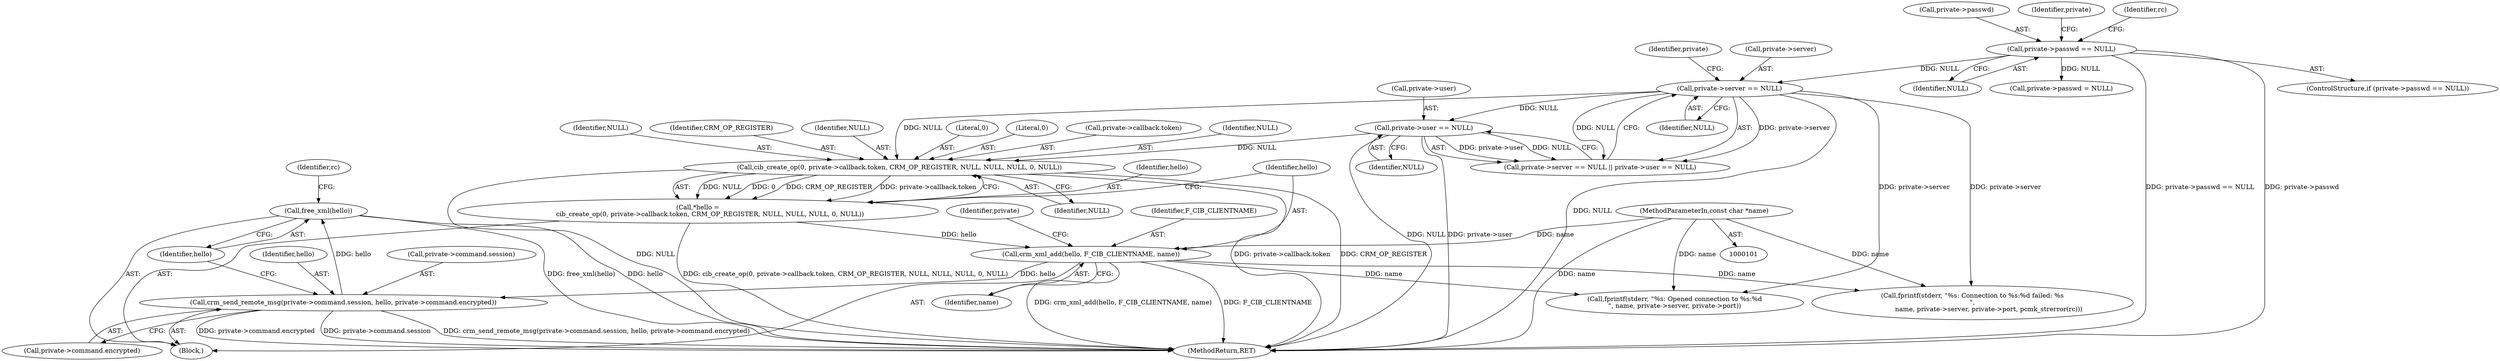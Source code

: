 digraph "0_pacemaker_564f7cc2a51dcd2f28ab12a13394f31be5aa3c93_7@API" {
"1000267" [label="(Call,free_xml(hello))"];
"1000255" [label="(Call,crm_send_remote_msg(private->command.session, hello, private->command.encrypted))"];
"1000251" [label="(Call,crm_xml_add(hello, F_CIB_CLIENTNAME, name))"];
"1000236" [label="(Call,*hello =\n            cib_create_op(0, private->callback.token, CRM_OP_REGISTER, NULL, NULL, NULL, 0, NULL))"];
"1000238" [label="(Call,cib_create_op(0, private->callback.token, CRM_OP_REGISTER, NULL, NULL, NULL, 0, NULL))"];
"1000187" [label="(Call,private->server == NULL)"];
"1000117" [label="(Call,private->passwd == NULL)"];
"1000192" [label="(Call,private->user == NULL)"];
"1000103" [label="(MethodParameterIn,const char *name)"];
"1000186" [label="(Call,private->server == NULL || private->user == NULL)"];
"1000271" [label="(Identifier,rc)"];
"1000238" [label="(Call,cib_create_op(0, private->callback.token, CRM_OP_REGISTER, NULL, NULL, NULL, 0, NULL))"];
"1000117" [label="(Call,private->passwd == NULL)"];
"1000118" [label="(Call,private->passwd)"];
"1000240" [label="(Call,private->callback.token)"];
"1000239" [label="(Literal,0)"];
"1000116" [label="(ControlStructure,if (private->passwd == NULL))"];
"1000258" [label="(Identifier,private)"];
"1000274" [label="(Call,fprintf(stderr, \"%s: Opened connection to %s:%d\n\", name, private->server, private->port))"];
"1000103" [label="(MethodParameterIn,const char *name)"];
"1000248" [label="(Identifier,NULL)"];
"1000194" [label="(Identifier,private)"];
"1000237" [label="(Identifier,hello)"];
"1000196" [label="(Identifier,NULL)"];
"1000262" [label="(Call,private->command.encrypted)"];
"1000187" [label="(Call,private->server == NULL)"];
"1000254" [label="(Identifier,name)"];
"1000193" [label="(Call,private->user)"];
"1000234" [label="(Block,)"];
"1000256" [label="(Call,private->command.session)"];
"1000267" [label="(Call,free_xml(hello))"];
"1000251" [label="(Call,crm_xml_add(hello, F_CIB_CLIENTNAME, name))"];
"1000236" [label="(Call,*hello =\n            cib_create_op(0, private->callback.token, CRM_OP_REGISTER, NULL, NULL, NULL, 0, NULL))"];
"1000189" [label="(Identifier,private)"];
"1000247" [label="(Identifier,NULL)"];
"1000121" [label="(Identifier,NULL)"];
"1000310" [label="(MethodReturn,RET)"];
"1000250" [label="(Identifier,NULL)"];
"1000245" [label="(Identifier,CRM_OP_REGISTER)"];
"1000168" [label="(Call,private->passwd = NULL)"];
"1000246" [label="(Identifier,NULL)"];
"1000261" [label="(Identifier,hello)"];
"1000192" [label="(Call,private->user == NULL)"];
"1000253" [label="(Identifier,F_CIB_CLIENTNAME)"];
"1000255" [label="(Call,crm_send_remote_msg(private->command.session, hello, private->command.encrypted))"];
"1000296" [label="(Call,fprintf(stderr, \"%s: Connection to %s:%d failed: %s\n\",\n                name, private->server, private->port, pcmk_strerror(rc)))"];
"1000126" [label="(Identifier,rc)"];
"1000188" [label="(Call,private->server)"];
"1000268" [label="(Identifier,hello)"];
"1000252" [label="(Identifier,hello)"];
"1000191" [label="(Identifier,NULL)"];
"1000249" [label="(Literal,0)"];
"1000267" -> "1000234"  [label="AST: "];
"1000267" -> "1000268"  [label="CFG: "];
"1000268" -> "1000267"  [label="AST: "];
"1000271" -> "1000267"  [label="CFG: "];
"1000267" -> "1000310"  [label="DDG: hello"];
"1000267" -> "1000310"  [label="DDG: free_xml(hello)"];
"1000255" -> "1000267"  [label="DDG: hello"];
"1000255" -> "1000234"  [label="AST: "];
"1000255" -> "1000262"  [label="CFG: "];
"1000256" -> "1000255"  [label="AST: "];
"1000261" -> "1000255"  [label="AST: "];
"1000262" -> "1000255"  [label="AST: "];
"1000268" -> "1000255"  [label="CFG: "];
"1000255" -> "1000310"  [label="DDG: crm_send_remote_msg(private->command.session, hello, private->command.encrypted)"];
"1000255" -> "1000310"  [label="DDG: private->command.encrypted"];
"1000255" -> "1000310"  [label="DDG: private->command.session"];
"1000251" -> "1000255"  [label="DDG: hello"];
"1000251" -> "1000234"  [label="AST: "];
"1000251" -> "1000254"  [label="CFG: "];
"1000252" -> "1000251"  [label="AST: "];
"1000253" -> "1000251"  [label="AST: "];
"1000254" -> "1000251"  [label="AST: "];
"1000258" -> "1000251"  [label="CFG: "];
"1000251" -> "1000310"  [label="DDG: crm_xml_add(hello, F_CIB_CLIENTNAME, name)"];
"1000251" -> "1000310"  [label="DDG: F_CIB_CLIENTNAME"];
"1000236" -> "1000251"  [label="DDG: hello"];
"1000103" -> "1000251"  [label="DDG: name"];
"1000251" -> "1000274"  [label="DDG: name"];
"1000251" -> "1000296"  [label="DDG: name"];
"1000236" -> "1000234"  [label="AST: "];
"1000236" -> "1000238"  [label="CFG: "];
"1000237" -> "1000236"  [label="AST: "];
"1000238" -> "1000236"  [label="AST: "];
"1000252" -> "1000236"  [label="CFG: "];
"1000236" -> "1000310"  [label="DDG: cib_create_op(0, private->callback.token, CRM_OP_REGISTER, NULL, NULL, NULL, 0, NULL)"];
"1000238" -> "1000236"  [label="DDG: NULL"];
"1000238" -> "1000236"  [label="DDG: 0"];
"1000238" -> "1000236"  [label="DDG: CRM_OP_REGISTER"];
"1000238" -> "1000236"  [label="DDG: private->callback.token"];
"1000238" -> "1000250"  [label="CFG: "];
"1000239" -> "1000238"  [label="AST: "];
"1000240" -> "1000238"  [label="AST: "];
"1000245" -> "1000238"  [label="AST: "];
"1000246" -> "1000238"  [label="AST: "];
"1000247" -> "1000238"  [label="AST: "];
"1000248" -> "1000238"  [label="AST: "];
"1000249" -> "1000238"  [label="AST: "];
"1000250" -> "1000238"  [label="AST: "];
"1000238" -> "1000310"  [label="DDG: NULL"];
"1000238" -> "1000310"  [label="DDG: private->callback.token"];
"1000238" -> "1000310"  [label="DDG: CRM_OP_REGISTER"];
"1000187" -> "1000238"  [label="DDG: NULL"];
"1000192" -> "1000238"  [label="DDG: NULL"];
"1000187" -> "1000186"  [label="AST: "];
"1000187" -> "1000191"  [label="CFG: "];
"1000188" -> "1000187"  [label="AST: "];
"1000191" -> "1000187"  [label="AST: "];
"1000194" -> "1000187"  [label="CFG: "];
"1000186" -> "1000187"  [label="CFG: "];
"1000187" -> "1000310"  [label="DDG: NULL"];
"1000187" -> "1000186"  [label="DDG: private->server"];
"1000187" -> "1000186"  [label="DDG: NULL"];
"1000117" -> "1000187"  [label="DDG: NULL"];
"1000187" -> "1000192"  [label="DDG: NULL"];
"1000187" -> "1000274"  [label="DDG: private->server"];
"1000187" -> "1000296"  [label="DDG: private->server"];
"1000117" -> "1000116"  [label="AST: "];
"1000117" -> "1000121"  [label="CFG: "];
"1000118" -> "1000117"  [label="AST: "];
"1000121" -> "1000117"  [label="AST: "];
"1000126" -> "1000117"  [label="CFG: "];
"1000189" -> "1000117"  [label="CFG: "];
"1000117" -> "1000310"  [label="DDG: private->passwd == NULL"];
"1000117" -> "1000310"  [label="DDG: private->passwd"];
"1000117" -> "1000168"  [label="DDG: NULL"];
"1000192" -> "1000186"  [label="AST: "];
"1000192" -> "1000196"  [label="CFG: "];
"1000193" -> "1000192"  [label="AST: "];
"1000196" -> "1000192"  [label="AST: "];
"1000186" -> "1000192"  [label="CFG: "];
"1000192" -> "1000310"  [label="DDG: private->user"];
"1000192" -> "1000310"  [label="DDG: NULL"];
"1000192" -> "1000186"  [label="DDG: private->user"];
"1000192" -> "1000186"  [label="DDG: NULL"];
"1000103" -> "1000101"  [label="AST: "];
"1000103" -> "1000310"  [label="DDG: name"];
"1000103" -> "1000274"  [label="DDG: name"];
"1000103" -> "1000296"  [label="DDG: name"];
}
